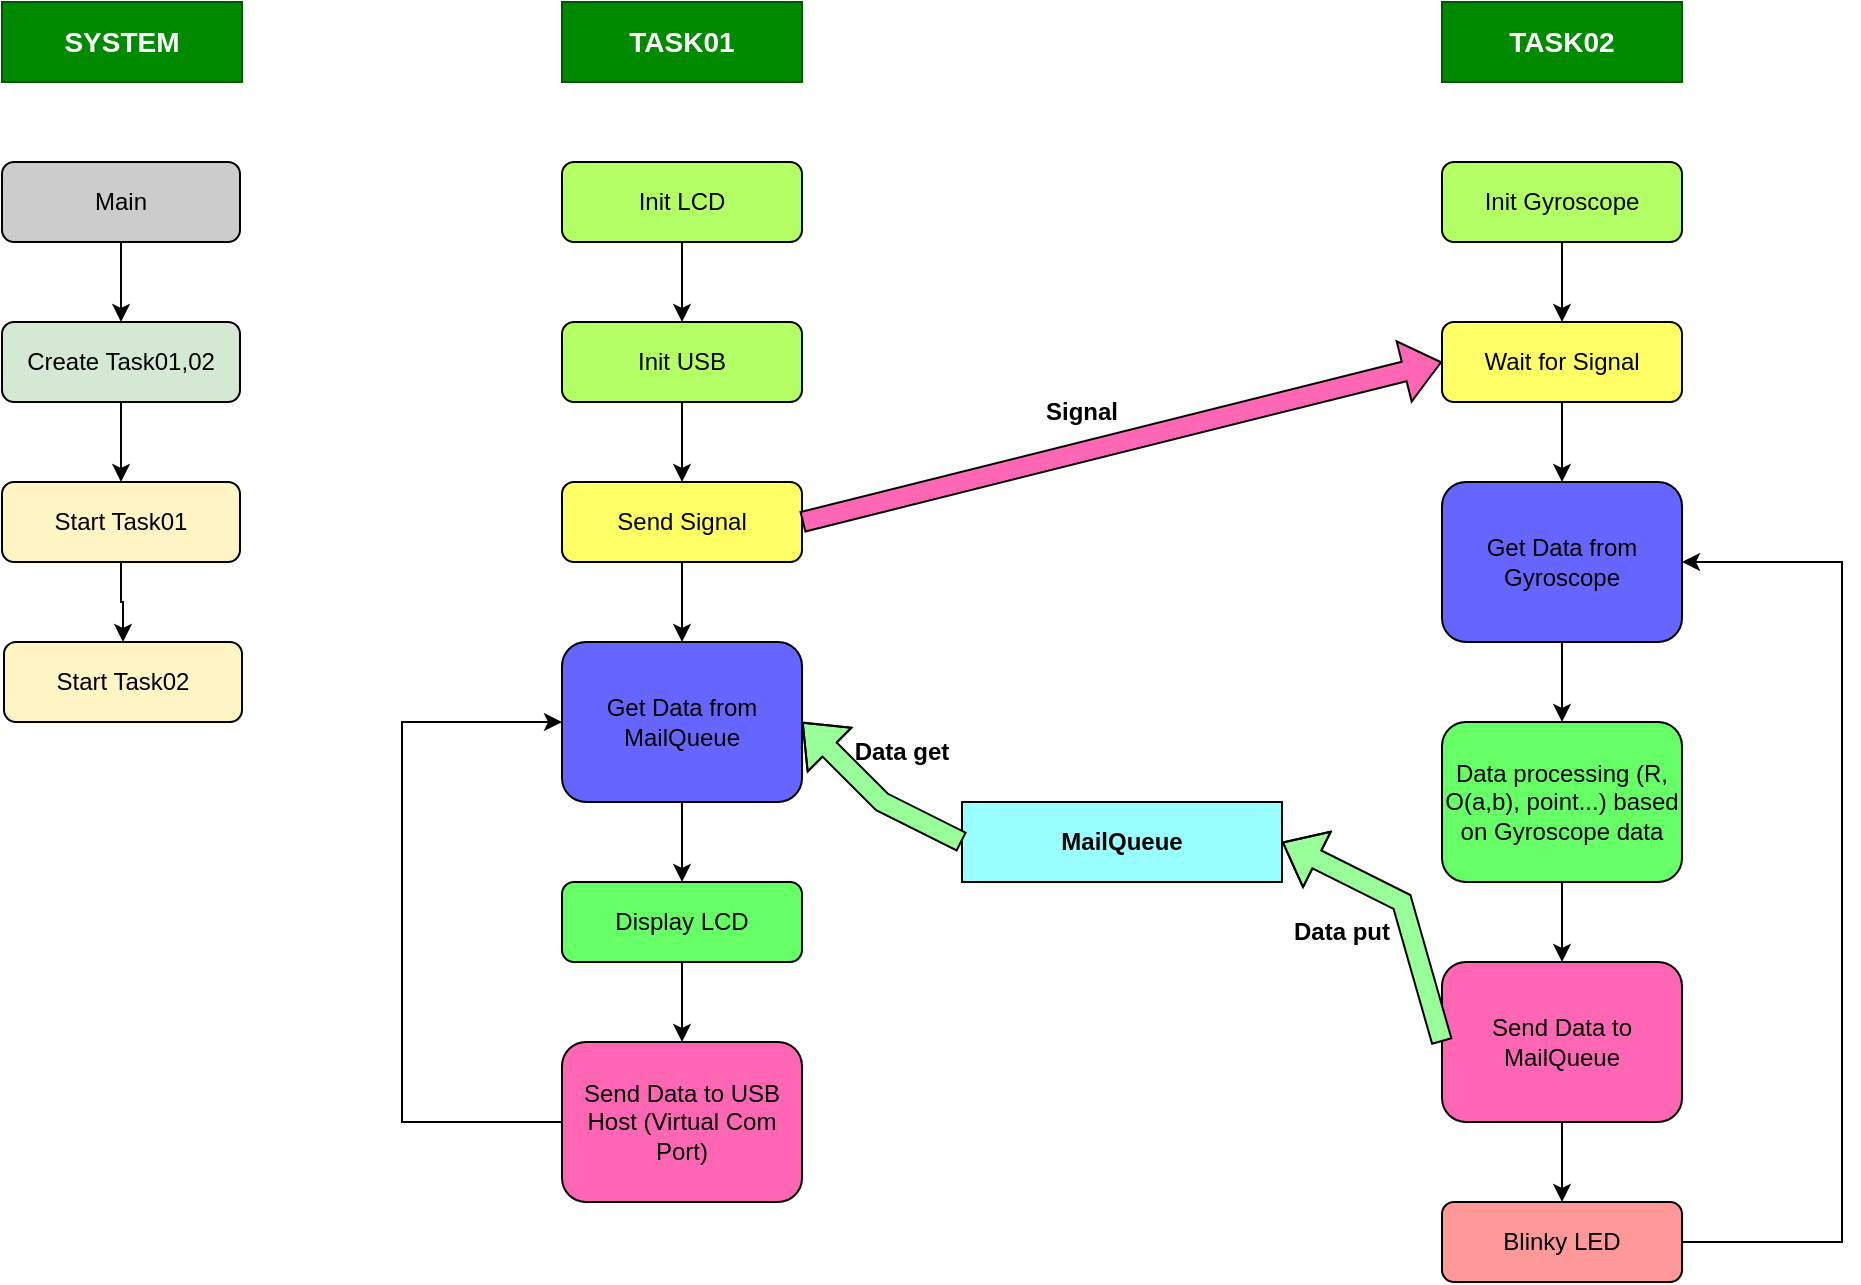 <mxfile version="22.1.16" type="device">
  <diagram name="Page-1" id="f5YjIO2BfURoHlupKLoe">
    <mxGraphModel dx="1313" dy="653" grid="0" gridSize="10" guides="1" tooltips="1" connect="1" arrows="1" fold="1" page="0" pageScale="1" pageWidth="827" pageHeight="1169" math="0" shadow="0">
      <root>
        <mxCell id="0" />
        <mxCell id="1" parent="0" />
        <mxCell id="PygypRYz4uVlJ7K4tJUA-7" value="" style="edgeStyle=orthogonalEdgeStyle;rounded=0;orthogonalLoop=1;jettySize=auto;html=1;" parent="1" source="PygypRYz4uVlJ7K4tJUA-1" target="PygypRYz4uVlJ7K4tJUA-2" edge="1">
          <mxGeometry relative="1" as="geometry" />
        </mxCell>
        <mxCell id="PygypRYz4uVlJ7K4tJUA-1" value="Init LCD" style="rounded=1;whiteSpace=wrap;html=1;fillColor=#B3FF66;" parent="1" vertex="1">
          <mxGeometry x="320" y="80" width="120" height="40" as="geometry" />
        </mxCell>
        <mxCell id="PygypRYz4uVlJ7K4tJUA-8" value="" style="edgeStyle=orthogonalEdgeStyle;rounded=0;orthogonalLoop=1;jettySize=auto;html=1;" parent="1" source="PygypRYz4uVlJ7K4tJUA-2" target="PygypRYz4uVlJ7K4tJUA-3" edge="1">
          <mxGeometry relative="1" as="geometry" />
        </mxCell>
        <mxCell id="PygypRYz4uVlJ7K4tJUA-2" value="Init USB" style="rounded=1;whiteSpace=wrap;html=1;fillColor=#B3FF66;" parent="1" vertex="1">
          <mxGeometry x="320" y="160" width="120" height="40" as="geometry" />
        </mxCell>
        <mxCell id="PygypRYz4uVlJ7K4tJUA-9" value="" style="edgeStyle=orthogonalEdgeStyle;rounded=0;orthogonalLoop=1;jettySize=auto;html=1;" parent="1" source="PygypRYz4uVlJ7K4tJUA-3" target="PygypRYz4uVlJ7K4tJUA-4" edge="1">
          <mxGeometry relative="1" as="geometry" />
        </mxCell>
        <mxCell id="PygypRYz4uVlJ7K4tJUA-3" value="Send Signal" style="rounded=1;whiteSpace=wrap;html=1;fillColor=#FFFF66;" parent="1" vertex="1">
          <mxGeometry x="320" y="240" width="120" height="40" as="geometry" />
        </mxCell>
        <mxCell id="PygypRYz4uVlJ7K4tJUA-10" value="" style="edgeStyle=orthogonalEdgeStyle;rounded=0;orthogonalLoop=1;jettySize=auto;html=1;" parent="1" source="PygypRYz4uVlJ7K4tJUA-4" target="PygypRYz4uVlJ7K4tJUA-5" edge="1">
          <mxGeometry relative="1" as="geometry" />
        </mxCell>
        <mxCell id="PygypRYz4uVlJ7K4tJUA-4" value="Get Data from MailQueue" style="rounded=1;whiteSpace=wrap;html=1;fillColor=#6666FF;" parent="1" vertex="1">
          <mxGeometry x="320" y="320" width="120" height="80" as="geometry" />
        </mxCell>
        <mxCell id="PygypRYz4uVlJ7K4tJUA-11" value="" style="edgeStyle=orthogonalEdgeStyle;rounded=0;orthogonalLoop=1;jettySize=auto;html=1;" parent="1" source="PygypRYz4uVlJ7K4tJUA-5" target="PygypRYz4uVlJ7K4tJUA-6" edge="1">
          <mxGeometry relative="1" as="geometry" />
        </mxCell>
        <mxCell id="PygypRYz4uVlJ7K4tJUA-5" value="Display LCD" style="rounded=1;whiteSpace=wrap;html=1;fillColor=#66FF66;" parent="1" vertex="1">
          <mxGeometry x="320" y="440" width="120" height="40" as="geometry" />
        </mxCell>
        <mxCell id="PygypRYz4uVlJ7K4tJUA-6" value="Send Data to USB Host (Virtual Com Port)" style="rounded=1;whiteSpace=wrap;html=1;fillColor=#FF66B3;" parent="1" vertex="1">
          <mxGeometry x="320" y="520" width="120" height="80" as="geometry" />
        </mxCell>
        <mxCell id="PygypRYz4uVlJ7K4tJUA-12" value="" style="endArrow=classic;html=1;rounded=0;exitX=0;exitY=0.5;exitDx=0;exitDy=0;entryX=0;entryY=0.5;entryDx=0;entryDy=0;" parent="1" source="PygypRYz4uVlJ7K4tJUA-6" target="PygypRYz4uVlJ7K4tJUA-4" edge="1">
          <mxGeometry width="50" height="50" relative="1" as="geometry">
            <mxPoint x="390" y="700" as="sourcePoint" />
            <mxPoint x="440" y="650" as="targetPoint" />
            <Array as="points">
              <mxPoint x="240" y="560" />
              <mxPoint x="240" y="360" />
            </Array>
          </mxGeometry>
        </mxCell>
        <mxCell id="cYIsbBIPjSG0YZ01SP8J-6" value="" style="edgeStyle=orthogonalEdgeStyle;rounded=0;orthogonalLoop=1;jettySize=auto;html=1;entryX=0.5;entryY=0;entryDx=0;entryDy=0;" parent="1" source="cYIsbBIPjSG0YZ01SP8J-1" target="cYIsbBIPjSG0YZ01SP8J-2" edge="1">
          <mxGeometry relative="1" as="geometry">
            <mxPoint x="820" y="200" as="targetPoint" />
          </mxGeometry>
        </mxCell>
        <mxCell id="cYIsbBIPjSG0YZ01SP8J-1" value="Init Gyroscope" style="rounded=1;whiteSpace=wrap;html=1;fillColor=#B3FF66;" parent="1" vertex="1">
          <mxGeometry x="760" y="80" width="120" height="40" as="geometry" />
        </mxCell>
        <mxCell id="cYIsbBIPjSG0YZ01SP8J-7" value="" style="edgeStyle=orthogonalEdgeStyle;rounded=0;orthogonalLoop=1;jettySize=auto;html=1;" parent="1" source="cYIsbBIPjSG0YZ01SP8J-2" target="cYIsbBIPjSG0YZ01SP8J-3" edge="1">
          <mxGeometry relative="1" as="geometry" />
        </mxCell>
        <mxCell id="cYIsbBIPjSG0YZ01SP8J-2" value="Wait for Signal" style="rounded=1;whiteSpace=wrap;html=1;fillColor=#FFFF66;" parent="1" vertex="1">
          <mxGeometry x="760" y="160" width="120" height="40" as="geometry" />
        </mxCell>
        <mxCell id="cYIsbBIPjSG0YZ01SP8J-12" value="" style="edgeStyle=orthogonalEdgeStyle;rounded=0;orthogonalLoop=1;jettySize=auto;html=1;" parent="1" source="cYIsbBIPjSG0YZ01SP8J-3" target="cYIsbBIPjSG0YZ01SP8J-4" edge="1">
          <mxGeometry relative="1" as="geometry" />
        </mxCell>
        <mxCell id="cYIsbBIPjSG0YZ01SP8J-3" value="Get Data from Gyroscope" style="rounded=1;whiteSpace=wrap;html=1;fillColor=#6666FF;" parent="1" vertex="1">
          <mxGeometry x="760" y="240" width="120" height="80" as="geometry" />
        </mxCell>
        <mxCell id="cYIsbBIPjSG0YZ01SP8J-13" value="" style="edgeStyle=orthogonalEdgeStyle;rounded=0;orthogonalLoop=1;jettySize=auto;html=1;" parent="1" source="cYIsbBIPjSG0YZ01SP8J-4" target="cYIsbBIPjSG0YZ01SP8J-11" edge="1">
          <mxGeometry relative="1" as="geometry" />
        </mxCell>
        <mxCell id="cYIsbBIPjSG0YZ01SP8J-4" value="Data processing (R, O(a,b), point...) based on Gyroscope data" style="rounded=1;whiteSpace=wrap;html=1;fillColor=#66FF66;" parent="1" vertex="1">
          <mxGeometry x="760" y="360" width="120" height="80" as="geometry" />
        </mxCell>
        <mxCell id="cYIsbBIPjSG0YZ01SP8J-5" value="Blinky LED" style="rounded=1;whiteSpace=wrap;html=1;fillColor=#FF9999;" parent="1" vertex="1">
          <mxGeometry x="760" y="600" width="120" height="40" as="geometry" />
        </mxCell>
        <mxCell id="cYIsbBIPjSG0YZ01SP8J-14" value="" style="edgeStyle=orthogonalEdgeStyle;rounded=0;orthogonalLoop=1;jettySize=auto;html=1;" parent="1" source="cYIsbBIPjSG0YZ01SP8J-11" target="cYIsbBIPjSG0YZ01SP8J-5" edge="1">
          <mxGeometry relative="1" as="geometry" />
        </mxCell>
        <mxCell id="cYIsbBIPjSG0YZ01SP8J-11" value="Send Data to MailQueue" style="rounded=1;whiteSpace=wrap;html=1;fillColor=#FF66B3;" parent="1" vertex="1">
          <mxGeometry x="760" y="480" width="120" height="80" as="geometry" />
        </mxCell>
        <mxCell id="cYIsbBIPjSG0YZ01SP8J-15" value="" style="endArrow=classic;html=1;rounded=0;exitX=1;exitY=0.5;exitDx=0;exitDy=0;entryX=1;entryY=0.5;entryDx=0;entryDy=0;" parent="1" source="cYIsbBIPjSG0YZ01SP8J-5" target="cYIsbBIPjSG0YZ01SP8J-3" edge="1">
          <mxGeometry width="50" height="50" relative="1" as="geometry">
            <mxPoint x="870" y="420" as="sourcePoint" />
            <mxPoint x="920" y="370" as="targetPoint" />
            <Array as="points">
              <mxPoint x="960" y="620" />
              <mxPoint x="960" y="280" />
            </Array>
          </mxGeometry>
        </mxCell>
        <mxCell id="cYIsbBIPjSG0YZ01SP8J-16" value="&lt;b&gt;MailQueue&lt;/b&gt;" style="rounded=0;whiteSpace=wrap;html=1;fillColor=#99FFFF;" parent="1" vertex="1">
          <mxGeometry x="520" y="400" width="160" height="40" as="geometry" />
        </mxCell>
        <mxCell id="cYIsbBIPjSG0YZ01SP8J-18" value="" style="shape=flexArrow;endArrow=classic;html=1;rounded=0;entryX=1;entryY=0.5;entryDx=0;entryDy=0;exitX=0;exitY=0.5;exitDx=0;exitDy=0;fillColor=#99FF99;" parent="1" source="cYIsbBIPjSG0YZ01SP8J-11" target="cYIsbBIPjSG0YZ01SP8J-16" edge="1">
          <mxGeometry width="50" height="50" relative="1" as="geometry">
            <mxPoint x="750" y="450" as="sourcePoint" />
            <mxPoint x="800" y="400" as="targetPoint" />
            <Array as="points">
              <mxPoint x="740" y="450" />
            </Array>
          </mxGeometry>
        </mxCell>
        <mxCell id="cYIsbBIPjSG0YZ01SP8J-19" value="" style="shape=flexArrow;endArrow=classic;html=1;rounded=0;entryX=1;entryY=0.5;entryDx=0;entryDy=0;fillColor=#99FF99;" parent="1" target="PygypRYz4uVlJ7K4tJUA-4" edge="1">
          <mxGeometry width="50" height="50" relative="1" as="geometry">
            <mxPoint x="520" y="420" as="sourcePoint" />
            <mxPoint x="570" y="370" as="targetPoint" />
            <Array as="points">
              <mxPoint x="480" y="400" />
            </Array>
          </mxGeometry>
        </mxCell>
        <mxCell id="cYIsbBIPjSG0YZ01SP8J-20" value="" style="shape=flexArrow;endArrow=classic;html=1;rounded=0;entryX=0;entryY=0.5;entryDx=0;entryDy=0;fillColor=#FF66B3;" parent="1" target="cYIsbBIPjSG0YZ01SP8J-2" edge="1">
          <mxGeometry width="50" height="50" relative="1" as="geometry">
            <mxPoint x="440" y="260" as="sourcePoint" />
            <mxPoint x="490" y="210" as="targetPoint" />
          </mxGeometry>
        </mxCell>
        <mxCell id="cYIsbBIPjSG0YZ01SP8J-27" value="&lt;b&gt;Signal&lt;/b&gt;" style="text;html=1;strokeColor=none;fillColor=none;align=center;verticalAlign=middle;whiteSpace=wrap;rounded=0;" parent="1" vertex="1">
          <mxGeometry x="550" y="190" width="60" height="30" as="geometry" />
        </mxCell>
        <mxCell id="cYIsbBIPjSG0YZ01SP8J-28" value="&lt;b&gt;Data get&lt;/b&gt;" style="text;html=1;strokeColor=none;fillColor=none;align=center;verticalAlign=middle;whiteSpace=wrap;rounded=0;" parent="1" vertex="1">
          <mxGeometry x="460" y="360" width="60" height="30" as="geometry" />
        </mxCell>
        <mxCell id="cYIsbBIPjSG0YZ01SP8J-29" value="&lt;b&gt;Data put&lt;/b&gt;" style="text;html=1;strokeColor=none;fillColor=none;align=center;verticalAlign=middle;whiteSpace=wrap;rounded=0;" parent="1" vertex="1">
          <mxGeometry x="680" y="450" width="60" height="30" as="geometry" />
        </mxCell>
        <mxCell id="cYIsbBIPjSG0YZ01SP8J-38" value="" style="edgeStyle=orthogonalEdgeStyle;rounded=0;orthogonalLoop=1;jettySize=auto;html=1;" parent="1" source="cYIsbBIPjSG0YZ01SP8J-34" target="cYIsbBIPjSG0YZ01SP8J-35" edge="1">
          <mxGeometry relative="1" as="geometry" />
        </mxCell>
        <mxCell id="cYIsbBIPjSG0YZ01SP8J-34" value="Main" style="rounded=1;whiteSpace=wrap;html=1;fillColor=#CCCCCC;" parent="1" vertex="1">
          <mxGeometry x="40" y="80" width="119" height="40" as="geometry" />
        </mxCell>
        <mxCell id="cYIsbBIPjSG0YZ01SP8J-39" value="" style="edgeStyle=orthogonalEdgeStyle;rounded=0;orthogonalLoop=1;jettySize=auto;html=1;" parent="1" source="cYIsbBIPjSG0YZ01SP8J-35" target="cYIsbBIPjSG0YZ01SP8J-36" edge="1">
          <mxGeometry relative="1" as="geometry" />
        </mxCell>
        <mxCell id="cYIsbBIPjSG0YZ01SP8J-35" value="Create Task01,02" style="rounded=1;whiteSpace=wrap;html=1;fillColor=#D5E8D4;" parent="1" vertex="1">
          <mxGeometry x="40" y="160" width="119" height="40" as="geometry" />
        </mxCell>
        <mxCell id="cYIsbBIPjSG0YZ01SP8J-40" value="" style="edgeStyle=orthogonalEdgeStyle;rounded=0;orthogonalLoop=1;jettySize=auto;html=1;" parent="1" source="cYIsbBIPjSG0YZ01SP8J-36" target="cYIsbBIPjSG0YZ01SP8J-37" edge="1">
          <mxGeometry relative="1" as="geometry" />
        </mxCell>
        <mxCell id="cYIsbBIPjSG0YZ01SP8J-36" value="Start Task01" style="rounded=1;whiteSpace=wrap;html=1;fillColor=#FFF4C3;" parent="1" vertex="1">
          <mxGeometry x="40" y="240" width="119" height="40" as="geometry" />
        </mxCell>
        <mxCell id="cYIsbBIPjSG0YZ01SP8J-37" value="Start Task02" style="rounded=1;whiteSpace=wrap;html=1;fillColor=#FFF4C3;" parent="1" vertex="1">
          <mxGeometry x="41" y="320" width="119" height="40" as="geometry" />
        </mxCell>
        <mxCell id="YZQtP0ZGyJlPAO9OWnm0-1" value="&lt;b&gt;&lt;font style=&quot;font-size: 14px;&quot;&gt;SYSTEM&lt;/font&gt;&lt;/b&gt;" style="rounded=0;whiteSpace=wrap;html=1;fillColor=#008a00;fontColor=#ffffff;strokeColor=#005700;" vertex="1" parent="1">
          <mxGeometry x="40" width="120" height="40" as="geometry" />
        </mxCell>
        <mxCell id="YZQtP0ZGyJlPAO9OWnm0-2" value="&lt;b&gt;&lt;font style=&quot;font-size: 14px;&quot;&gt;TASK01&lt;/font&gt;&lt;/b&gt;" style="rounded=0;whiteSpace=wrap;html=1;fillColor=#008a00;fontColor=#ffffff;strokeColor=#005700;" vertex="1" parent="1">
          <mxGeometry x="320" width="120" height="40" as="geometry" />
        </mxCell>
        <mxCell id="YZQtP0ZGyJlPAO9OWnm0-3" value="&lt;b&gt;&lt;font style=&quot;font-size: 14px;&quot;&gt;TASK02&lt;/font&gt;&lt;/b&gt;" style="rounded=0;whiteSpace=wrap;html=1;fillColor=#008a00;fontColor=#ffffff;strokeColor=#005700;" vertex="1" parent="1">
          <mxGeometry x="760" width="120" height="40" as="geometry" />
        </mxCell>
      </root>
    </mxGraphModel>
  </diagram>
</mxfile>
